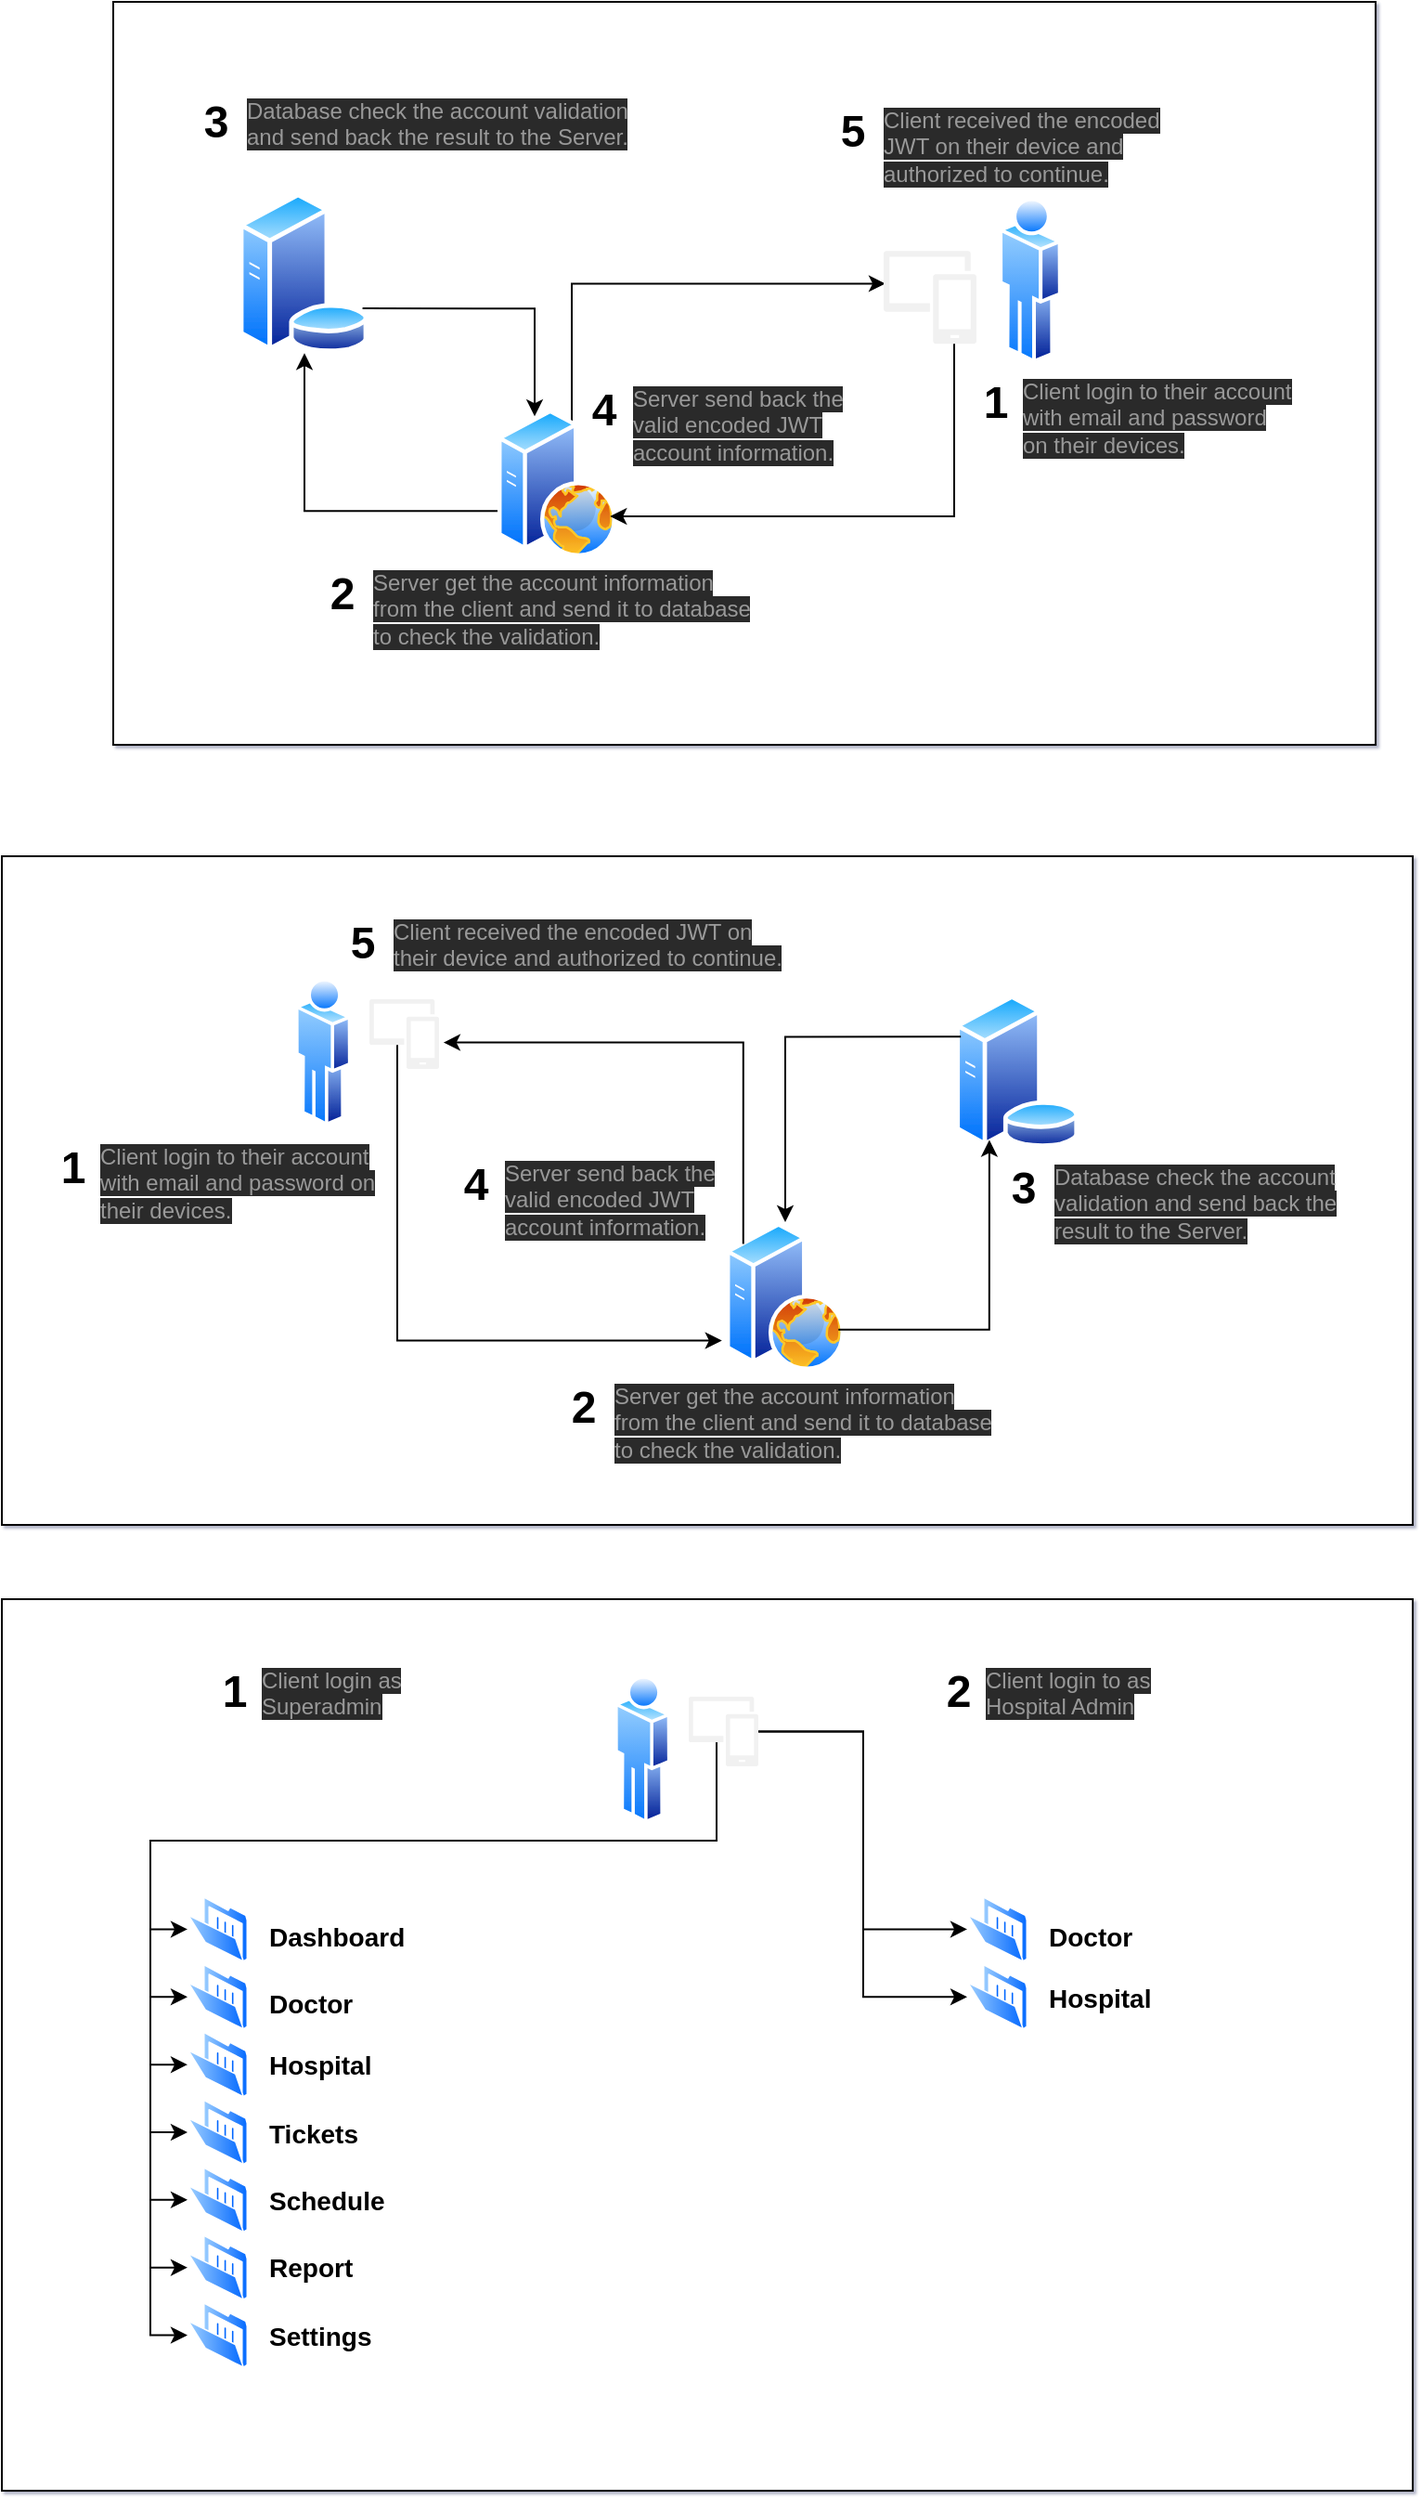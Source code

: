 <mxfile version="13.1.3">
    <diagram id="6hGFLwfOUW9BJ-s0fimq" name="Page-1">
        <mxGraphModel dx="1350" dy="635" grid="1" gridSize="10" guides="1" tooltips="1" connect="1" arrows="1" fold="1" page="1" pageScale="1" pageWidth="827" pageHeight="1169" math="0" shadow="1">
            <root>
                <mxCell id="0"/>
                <mxCell id="27" value="Untitled Layer" parent="0"/>
                <mxCell id="28" value="" style="rounded=0;whiteSpace=wrap;html=1;" parent="27" vertex="1">
                    <mxGeometry x="80" y="120" width="680" height="400" as="geometry"/>
                </mxCell>
                <mxCell id="33" value="" style="rounded=0;whiteSpace=wrap;html=1;border=0;" parent="27" vertex="1">
                    <mxGeometry x="20" y="580" width="760" height="360" as="geometry"/>
                </mxCell>
                <mxCell id="125" value="" style="group" vertex="1" connectable="0" parent="27">
                    <mxGeometry x="20" y="980" width="760" height="480" as="geometry"/>
                </mxCell>
                <mxCell id="86" value="" style="rounded=0;whiteSpace=wrap;html=1;border=0;" vertex="1" parent="125">
                    <mxGeometry width="760" height="480" as="geometry"/>
                </mxCell>
                <mxCell id="87" value="" style="group" vertex="1" connectable="0" parent="125">
                    <mxGeometry x="330" y="40.0" width="77.5" height="81.7" as="geometry"/>
                </mxCell>
                <mxCell id="88" value="" style="aspect=fixed;perimeter=ellipsePerimeter;html=1;align=center;shadow=0;dashed=0;spacingTop=3;image;image=img/lib/active_directory/user.svg;" vertex="1" parent="87">
                    <mxGeometry width="30.23" height="81.7" as="geometry"/>
                </mxCell>
                <mxCell id="89" value="" style="pointerEvents=1;shadow=0;dashed=0;html=1;strokeColor=none;labelPosition=center;verticalLabelPosition=bottom;verticalAlign=top;align=center;fillColor=#f1f1f1;shape=mxgraph.mscae.intune.device_group" vertex="1" parent="87">
                    <mxGeometry x="40" y="12.5" width="37.5" height="37.5" as="geometry"/>
                </mxCell>
                <mxCell id="90" value="" style="group" vertex="1" connectable="0" parent="125">
                    <mxGeometry x="520" y="159.999" width="113.33" height="71.844" as="geometry"/>
                </mxCell>
                <mxCell id="91" value="" style="aspect=fixed;perimeter=ellipsePerimeter;html=1;align=center;shadow=0;dashed=0;spacingTop=3;image;image=img/lib/active_directory/folder_open.svg;" vertex="1" parent="90">
                    <mxGeometry width="32.582" height="35.416" as="geometry"/>
                </mxCell>
                <mxCell id="92" value="" style="aspect=fixed;perimeter=ellipsePerimeter;html=1;align=center;shadow=0;dashed=0;spacingTop=3;image;image=img/lib/active_directory/folder_open.svg;" vertex="1" parent="90">
                    <mxGeometry y="36.429" width="32.582" height="35.416" as="geometry"/>
                </mxCell>
                <mxCell id="93" value="Doctor" style="text;strokeColor=none;fillColor=none;html=1;fontSize=14;fontStyle=1;verticalAlign=middle;align=left;" vertex="1" parent="90">
                    <mxGeometry x="42.499" y="7.286" width="70.831" height="29.143" as="geometry"/>
                </mxCell>
                <mxCell id="94" value="Hospital" style="text;strokeColor=none;fillColor=none;html=1;fontSize=14;fontStyle=1;verticalAlign=middle;align=left;" vertex="1" parent="90">
                    <mxGeometry x="42.499" y="40.071" width="70.831" height="29.143" as="geometry"/>
                </mxCell>
                <mxCell id="95" style="edgeStyle=orthogonalEdgeStyle;rounded=0;orthogonalLoop=1;jettySize=auto;html=1;exitX=1;exitY=0.5;exitDx=0;exitDy=0;exitPerimeter=0;entryX=0;entryY=0.5;entryDx=0;entryDy=0;" edge="1" parent="125" source="89" target="91">
                    <mxGeometry relative="1" as="geometry">
                        <Array as="points">
                            <mxPoint x="464" y="71"/>
                            <mxPoint x="464" y="178"/>
                        </Array>
                    </mxGeometry>
                </mxCell>
                <mxCell id="96" style="edgeStyle=orthogonalEdgeStyle;rounded=0;orthogonalLoop=1;jettySize=auto;html=1;exitX=1;exitY=0.5;exitDx=0;exitDy=0;exitPerimeter=0;entryX=0;entryY=0.5;entryDx=0;entryDy=0;" edge="1" parent="125" source="89" target="92">
                    <mxGeometry relative="1" as="geometry">
                        <Array as="points">
                            <mxPoint x="464" y="71"/>
                            <mxPoint x="464" y="214"/>
                        </Array>
                    </mxGeometry>
                </mxCell>
                <mxCell id="97" style="edgeStyle=orthogonalEdgeStyle;rounded=0;orthogonalLoop=1;jettySize=auto;html=1;exitX=0.4;exitY=0.655;exitDx=0;exitDy=0;exitPerimeter=0;entryX=0;entryY=0.5;entryDx=0;entryDy=0;" edge="1" parent="125" source="89" target="105">
                    <mxGeometry relative="1" as="geometry">
                        <Array as="points">
                            <mxPoint x="385" y="130"/>
                            <mxPoint x="80" y="130"/>
                            <mxPoint x="80" y="178"/>
                        </Array>
                    </mxGeometry>
                </mxCell>
                <mxCell id="98" style="edgeStyle=orthogonalEdgeStyle;rounded=0;orthogonalLoop=1;jettySize=auto;html=1;exitX=0.4;exitY=0.655;exitDx=0;exitDy=0;exitPerimeter=0;entryX=0;entryY=0.5;entryDx=0;entryDy=0;" edge="1" parent="125" source="89" target="106">
                    <mxGeometry relative="1" as="geometry">
                        <Array as="points">
                            <mxPoint x="385" y="130"/>
                            <mxPoint x="80" y="130"/>
                            <mxPoint x="80" y="214"/>
                        </Array>
                    </mxGeometry>
                </mxCell>
                <mxCell id="99" style="edgeStyle=orthogonalEdgeStyle;rounded=0;orthogonalLoop=1;jettySize=auto;html=1;exitX=0.4;exitY=0.655;exitDx=0;exitDy=0;exitPerimeter=0;entryX=0;entryY=0.5;entryDx=0;entryDy=0;" edge="1" parent="125" source="89" target="107">
                    <mxGeometry relative="1" as="geometry">
                        <Array as="points">
                            <mxPoint x="385" y="130"/>
                            <mxPoint x="80" y="130"/>
                            <mxPoint x="80" y="251"/>
                        </Array>
                    </mxGeometry>
                </mxCell>
                <mxCell id="100" style="edgeStyle=orthogonalEdgeStyle;rounded=0;orthogonalLoop=1;jettySize=auto;html=1;exitX=0.4;exitY=0.655;exitDx=0;exitDy=0;exitPerimeter=0;entryX=0;entryY=0.5;entryDx=0;entryDy=0;" edge="1" parent="125" source="89" target="108">
                    <mxGeometry relative="1" as="geometry">
                        <Array as="points">
                            <mxPoint x="385" y="130"/>
                            <mxPoint x="80" y="130"/>
                            <mxPoint x="80" y="287"/>
                        </Array>
                    </mxGeometry>
                </mxCell>
                <mxCell id="101" style="edgeStyle=orthogonalEdgeStyle;rounded=0;orthogonalLoop=1;jettySize=auto;html=1;exitX=0.4;exitY=0.655;exitDx=0;exitDy=0;exitPerimeter=0;entryX=0;entryY=0.5;entryDx=0;entryDy=0;" edge="1" parent="125" source="89" target="110">
                    <mxGeometry relative="1" as="geometry">
                        <Array as="points">
                            <mxPoint x="385" y="130"/>
                            <mxPoint x="80" y="130"/>
                            <mxPoint x="80" y="323"/>
                        </Array>
                    </mxGeometry>
                </mxCell>
                <mxCell id="102" style="edgeStyle=orthogonalEdgeStyle;rounded=0;orthogonalLoop=1;jettySize=auto;html=1;exitX=0.4;exitY=0.655;exitDx=0;exitDy=0;exitPerimeter=0;entryX=0;entryY=0.5;entryDx=0;entryDy=0;" edge="1" parent="125" source="89" target="109">
                    <mxGeometry relative="1" as="geometry">
                        <Array as="points">
                            <mxPoint x="385" y="130"/>
                            <mxPoint x="80" y="130"/>
                            <mxPoint x="80" y="360"/>
                        </Array>
                    </mxGeometry>
                </mxCell>
                <mxCell id="103" style="edgeStyle=orthogonalEdgeStyle;rounded=0;orthogonalLoop=1;jettySize=auto;html=1;exitX=0.4;exitY=0.655;exitDx=0;exitDy=0;exitPerimeter=0;entryX=0;entryY=0.5;entryDx=0;entryDy=0;" edge="1" parent="125" source="89" target="117">
                    <mxGeometry relative="1" as="geometry">
                        <Array as="points">
                            <mxPoint x="385" y="130"/>
                            <mxPoint x="80" y="130"/>
                            <mxPoint x="80" y="396"/>
                        </Array>
                    </mxGeometry>
                </mxCell>
                <mxCell id="104" value="" style="group" vertex="1" connectable="0" parent="125">
                    <mxGeometry x="100" y="160" width="113.33" height="253.987" as="geometry"/>
                </mxCell>
                <mxCell id="105" value="" style="aspect=fixed;perimeter=ellipsePerimeter;html=1;align=center;shadow=0;dashed=0;spacingTop=3;image;image=img/lib/active_directory/folder_open.svg;" vertex="1" parent="104">
                    <mxGeometry width="32.582" height="35.416" as="geometry"/>
                </mxCell>
                <mxCell id="106" value="" style="aspect=fixed;perimeter=ellipsePerimeter;html=1;align=center;shadow=0;dashed=0;spacingTop=3;image;image=img/lib/active_directory/folder_open.svg;" vertex="1" parent="104">
                    <mxGeometry y="36.429" width="32.582" height="35.416" as="geometry"/>
                </mxCell>
                <mxCell id="107" value="" style="aspect=fixed;perimeter=ellipsePerimeter;html=1;align=center;shadow=0;dashed=0;spacingTop=3;image;image=img/lib/active_directory/folder_open.svg;" vertex="1" parent="104">
                    <mxGeometry y="72.857" width="32.582" height="35.416" as="geometry"/>
                </mxCell>
                <mxCell id="108" value="" style="aspect=fixed;perimeter=ellipsePerimeter;html=1;align=center;shadow=0;dashed=0;spacingTop=3;image;image=img/lib/active_directory/folder_open.svg;" vertex="1" parent="104">
                    <mxGeometry y="109.286" width="32.582" height="35.416" as="geometry"/>
                </mxCell>
                <mxCell id="109" value="" style="aspect=fixed;perimeter=ellipsePerimeter;html=1;align=center;shadow=0;dashed=0;spacingTop=3;image;image=img/lib/active_directory/folder_open.svg;" vertex="1" parent="104">
                    <mxGeometry y="182.143" width="32.582" height="35.416" as="geometry"/>
                </mxCell>
                <mxCell id="110" value="" style="aspect=fixed;perimeter=ellipsePerimeter;html=1;align=center;shadow=0;dashed=0;spacingTop=3;image;image=img/lib/active_directory/folder_open.svg;" vertex="1" parent="104">
                    <mxGeometry y="145.714" width="32.582" height="35.416" as="geometry"/>
                </mxCell>
                <mxCell id="111" value="Dashboard" style="text;strokeColor=none;fillColor=none;html=1;fontSize=14;fontStyle=1;verticalAlign=middle;align=left;" vertex="1" parent="104">
                    <mxGeometry x="42.499" y="7.286" width="70.831" height="29.143" as="geometry"/>
                </mxCell>
                <mxCell id="112" value="Doctor" style="text;strokeColor=none;fillColor=none;html=1;fontSize=14;fontStyle=1;verticalAlign=middle;align=left;" vertex="1" parent="104">
                    <mxGeometry x="42.499" y="43.714" width="70.831" height="29.143" as="geometry"/>
                </mxCell>
                <mxCell id="113" value="Hospital" style="text;strokeColor=none;fillColor=none;html=1;fontSize=14;fontStyle=1;verticalAlign=middle;align=left;" vertex="1" parent="104">
                    <mxGeometry x="42.499" y="76.5" width="70.831" height="29.143" as="geometry"/>
                </mxCell>
                <mxCell id="114" value="Tickets" style="text;strokeColor=none;fillColor=none;html=1;fontSize=14;fontStyle=1;verticalAlign=middle;align=left;" vertex="1" parent="104">
                    <mxGeometry x="42.499" y="112.929" width="70.831" height="29.143" as="geometry"/>
                </mxCell>
                <mxCell id="115" value="Schedule" style="text;strokeColor=none;fillColor=none;html=1;fontSize=14;fontStyle=1;verticalAlign=middle;align=left;" vertex="1" parent="104">
                    <mxGeometry x="42.499" y="149.357" width="70.831" height="29.143" as="geometry"/>
                </mxCell>
                <mxCell id="116" value="Report" style="text;strokeColor=none;fillColor=none;html=1;fontSize=14;fontStyle=1;verticalAlign=middle;align=left;" vertex="1" parent="104">
                    <mxGeometry x="42.499" y="185.786" width="70.831" height="29.143" as="geometry"/>
                </mxCell>
                <mxCell id="117" value="" style="aspect=fixed;perimeter=ellipsePerimeter;html=1;align=center;shadow=0;dashed=0;spacingTop=3;image;image=img/lib/active_directory/folder_open.svg;" vertex="1" parent="104">
                    <mxGeometry y="218.571" width="32.582" height="35.416" as="geometry"/>
                </mxCell>
                <mxCell id="118" value="Settings" style="text;strokeColor=none;fillColor=none;html=1;fontSize=14;fontStyle=1;verticalAlign=middle;align=left;" vertex="1" parent="104">
                    <mxGeometry x="42.499" y="222.214" width="70.831" height="29.143" as="geometry"/>
                </mxCell>
                <mxCell id="119" value="" style="group" vertex="1" connectable="0" parent="125">
                    <mxGeometry x="500" y="30.0" width="120" height="40.0" as="geometry"/>
                </mxCell>
                <mxCell id="120" value="&lt;span style=&quot;color: rgb(153 , 153 , 153) ; font-family: &amp;#34;helvetica&amp;#34; ; font-size: 12px ; font-style: normal ; font-weight: 400 ; letter-spacing: normal ; text-align: center ; text-indent: 0px ; text-transform: none ; word-spacing: 0px ; background-color: rgb(42 , 42 , 42) ; float: none ; display: inline&quot;&gt;Client login to as Hospital Admin&lt;br&gt;&lt;/span&gt;" style="text;whiteSpace=wrap;html=1;align=left;" vertex="1" parent="119">
                    <mxGeometry x="28" y="5.684e-14" width="92" height="40" as="geometry"/>
                </mxCell>
                <mxCell id="121" value="2" style="text;strokeColor=none;fillColor=none;html=1;fontSize=24;fontStyle=1;verticalAlign=middle;align=center;" vertex="1" parent="119">
                    <mxGeometry width="30" height="40" as="geometry"/>
                </mxCell>
                <mxCell id="122" value="" style="group" vertex="1" connectable="0" parent="125">
                    <mxGeometry x="110" y="30.0" width="110" height="40.0" as="geometry"/>
                </mxCell>
                <mxCell id="123" value="&lt;span style=&quot;color: rgb(153 , 153 , 153) ; font-family: &amp;#34;helvetica&amp;#34; ; font-size: 12px ; font-style: normal ; font-weight: 400 ; letter-spacing: normal ; text-align: center ; text-indent: 0px ; text-transform: none ; word-spacing: 0px ; background-color: rgb(42 , 42 , 42) ; float: none ; display: inline&quot;&gt;Client login as Superadmin&lt;br&gt;&lt;/span&gt;" style="text;whiteSpace=wrap;html=1;align=left;" vertex="1" parent="122">
                    <mxGeometry x="28" y="5.684e-14" width="82" height="40" as="geometry"/>
                </mxCell>
                <mxCell id="124" value="1" style="text;strokeColor=none;fillColor=none;html=1;fontSize=24;fontStyle=1;verticalAlign=middle;align=center;" vertex="1" parent="122">
                    <mxGeometry width="30" height="40" as="geometry"/>
                </mxCell>
                <mxCell id="1" style="" parent="0"/>
                <mxCell id="5" style="edgeStyle=orthogonalEdgeStyle;rounded=0;orthogonalLoop=1;jettySize=auto;html=1;exitX=0;exitY=0.25;exitDx=0;exitDy=0;" parent="1" source="2" target="3" edge="1">
                    <mxGeometry relative="1" as="geometry">
                        <mxPoint x="247" y="309.09" as="targetPoint"/>
                        <Array as="points">
                            <mxPoint x="290" y="394.09"/>
                            <mxPoint x="183" y="394.09"/>
                        </Array>
                    </mxGeometry>
                </mxCell>
                <mxCell id="18" style="edgeStyle=orthogonalEdgeStyle;rounded=0;orthogonalLoop=1;jettySize=auto;html=1;entryX=0.02;entryY=0.352;entryDx=0;entryDy=0;entryPerimeter=0;exitX=0.313;exitY=0.188;exitDx=0;exitDy=0;exitPerimeter=0;" parent="1" source="2" target="17" edge="1">
                    <mxGeometry relative="1" as="geometry">
                        <mxPoint x="333" y="354.09" as="sourcePoint"/>
                        <Array as="points">
                            <mxPoint x="327" y="354.09"/>
                            <mxPoint x="327" y="272.09"/>
                        </Array>
                    </mxGeometry>
                </mxCell>
                <mxCell id="2" value="" style="aspect=fixed;perimeter=ellipsePerimeter;html=1;align=center;shadow=0;dashed=0;spacingTop=3;image;image=img/lib/active_directory/web_server.svg;" parent="1" vertex="1">
                    <mxGeometry x="287" y="339.09" width="64" height="80" as="geometry"/>
                </mxCell>
                <mxCell id="6" style="edgeStyle=orthogonalEdgeStyle;rounded=0;orthogonalLoop=1;jettySize=auto;html=1;exitX=1;exitY=0.75;exitDx=0;exitDy=0;" parent="1" source="3" edge="1">
                    <mxGeometry relative="1" as="geometry">
                        <mxPoint x="307" y="343.09" as="targetPoint"/>
                        <Array as="points">
                            <mxPoint x="307" y="285.09"/>
                            <mxPoint x="307" y="343.09"/>
                        </Array>
                    </mxGeometry>
                </mxCell>
                <mxCell id="3" value="" style="aspect=fixed;perimeter=ellipsePerimeter;html=1;align=center;shadow=0;dashed=0;spacingTop=3;image;image=img/lib/active_directory/database_server.svg;" parent="1" vertex="1">
                    <mxGeometry x="147" y="222.5" width="71" height="86.59" as="geometry"/>
                </mxCell>
                <mxCell id="9" style="edgeStyle=orthogonalEdgeStyle;rounded=0;orthogonalLoop=1;jettySize=auto;html=1;exitX=0.76;exitY=0.992;exitDx=0;exitDy=0;exitPerimeter=0;entryX=1;entryY=0.75;entryDx=0;entryDy=0;" parent="1" source="17" target="2" edge="1">
                    <mxGeometry relative="1" as="geometry">
                        <mxPoint x="357" y="404.09" as="targetPoint"/>
                        <Array as="points">
                            <mxPoint x="533" y="397.09"/>
                        </Array>
                    </mxGeometry>
                </mxCell>
                <mxCell id="8" value="" style="aspect=fixed;perimeter=ellipsePerimeter;html=1;align=center;shadow=0;dashed=0;spacingTop=3;image;image=img/lib/active_directory/user.svg;" parent="1" vertex="1">
                    <mxGeometry x="557" y="224.09" width="33.93" height="91.7" as="geometry"/>
                </mxCell>
                <mxCell id="13" value="&lt;span style=&quot;color: rgb(153 , 153 , 153) ; font-family: &amp;#34;helvetica&amp;#34; ; font-size: 12px ; font-style: normal ; font-weight: 400 ; letter-spacing: normal ; text-align: center ; text-indent: 0px ; text-transform: none ; word-spacing: 0px ; background-color: rgb(42 , 42 , 42) ; float: none ; display: inline&quot;&gt;Client login to their account with email and password on their devices.&lt;br&gt;&lt;/span&gt;" style="text;whiteSpace=wrap;html=1;align=left;" parent="1" vertex="1">
                    <mxGeometry x="568" y="315.79" width="150" height="54.21" as="geometry"/>
                </mxCell>
                <mxCell id="14" value="&lt;span style=&quot;color: rgb(153 , 153 , 153) ; font-family: &amp;#34;helvetica&amp;#34; ; font-size: 12px ; font-style: normal ; font-weight: 400 ; letter-spacing: normal ; text-align: center ; text-indent: 0px ; text-transform: none ; word-spacing: 0px ; background-color: rgb(42 , 42 , 42) ; float: none ; display: inline&quot;&gt;Server get the account information from the client and send it to database to check the validation.&lt;br&gt;&lt;/span&gt;" style="text;whiteSpace=wrap;html=1;align=left;" parent="1" vertex="1">
                    <mxGeometry x="218" y="419.09" width="212" height="50" as="geometry"/>
                </mxCell>
                <mxCell id="15" value="&lt;span style=&quot;color: rgb(153 , 153 , 153) ; font-family: &amp;#34;helvetica&amp;#34; ; font-size: 12px ; font-style: normal ; font-weight: 400 ; letter-spacing: normal ; text-align: center ; text-indent: 0px ; text-transform: none ; word-spacing: 0px ; background-color: rgb(42 , 42 , 42) ; float: none ; display: inline&quot;&gt;Database check the account validation and send back the result to the Server.&lt;br&gt;&lt;/span&gt;" style="text;whiteSpace=wrap;html=1;align=left;" parent="1" vertex="1">
                    <mxGeometry x="150" y="165.25" width="230" height="43.75" as="geometry"/>
                </mxCell>
                <mxCell id="17" value="" style="pointerEvents=1;shadow=0;dashed=0;html=1;strokeColor=none;labelPosition=center;verticalLabelPosition=bottom;verticalAlign=top;align=center;fillColor=#f1f1f1;shape=mxgraph.mscae.intune.device_group" parent="1" vertex="1">
                    <mxGeometry x="495" y="254.09" width="50" height="50" as="geometry"/>
                </mxCell>
                <mxCell id="19" value="&lt;span style=&quot;color: rgb(153 , 153 , 153) ; font-family: &amp;#34;helvetica&amp;#34; ; font-size: 12px ; font-style: normal ; font-weight: 400 ; letter-spacing: normal ; text-align: center ; text-indent: 0px ; text-transform: none ; word-spacing: 0px ; background-color: rgb(42 , 42 , 42) ; float: none ; display: inline&quot;&gt;Server send back the valid encoded JWT account information.&lt;br&gt;&lt;/span&gt;" style="text;whiteSpace=wrap;html=1;align=left;" parent="1" vertex="1">
                    <mxGeometry x="358" y="320" width="141" height="50" as="geometry"/>
                </mxCell>
                <mxCell id="20" value="&lt;span style=&quot;color: rgb(153 , 153 , 153) ; font-family: &amp;#34;helvetica&amp;#34; ; font-size: 12px ; font-style: normal ; font-weight: 400 ; letter-spacing: normal ; text-align: center ; text-indent: 0px ; text-transform: none ; word-spacing: 0px ; background-color: rgb(42 , 42 , 42) ; float: none ; display: inline&quot;&gt;Client received the encoded JWT on their device and authorized to continue.&lt;br&gt;&lt;/span&gt;" style="text;whiteSpace=wrap;html=1;align=left;" parent="1" vertex="1">
                    <mxGeometry x="493" y="170" width="167" height="52.5" as="geometry"/>
                </mxCell>
                <mxCell id="21" value="1" style="text;strokeColor=none;fillColor=none;html=1;fontSize=24;fontStyle=1;verticalAlign=middle;align=center;" parent="1" vertex="1">
                    <mxGeometry x="540" y="315.79" width="30" height="40" as="geometry"/>
                </mxCell>
                <mxCell id="22" value="2" style="text;strokeColor=none;fillColor=none;html=1;fontSize=24;fontStyle=1;verticalAlign=middle;align=center;" parent="1" vertex="1">
                    <mxGeometry x="188" y="419.09" width="30" height="40" as="geometry"/>
                </mxCell>
                <mxCell id="23" value="3" style="text;strokeColor=none;fillColor=none;html=1;fontSize=24;fontStyle=1;verticalAlign=middle;align=center;" parent="1" vertex="1">
                    <mxGeometry x="120" y="165.25" width="30" height="40" as="geometry"/>
                </mxCell>
                <mxCell id="24" value="4" style="text;strokeColor=none;fillColor=none;html=1;fontSize=24;fontStyle=1;verticalAlign=middle;align=center;" parent="1" vertex="1">
                    <mxGeometry x="329" y="320" width="30" height="40" as="geometry"/>
                </mxCell>
                <mxCell id="25" value="5" style="text;strokeColor=none;fillColor=none;html=1;fontSize=24;fontStyle=1;verticalAlign=middle;align=center;" parent="1" vertex="1">
                    <mxGeometry x="463" y="170" width="30" height="40" as="geometry"/>
                </mxCell>
                <mxCell id="85" value="" style="group" parent="1" vertex="1" connectable="0">
                    <mxGeometry x="43" y="607" width="705" height="300.0" as="geometry"/>
                </mxCell>
                <mxCell id="69" value="" style="group" parent="85" vertex="1" connectable="0">
                    <mxGeometry x="275" y="250.0" width="242" height="50" as="geometry"/>
                </mxCell>
                <mxCell id="42" value="&lt;span style=&quot;color: rgb(153 , 153 , 153) ; font-family: &amp;#34;helvetica&amp;#34; ; font-size: 12px ; font-style: normal ; font-weight: 400 ; letter-spacing: normal ; text-align: center ; text-indent: 0px ; text-transform: none ; word-spacing: 0px ; background-color: rgb(42 , 42 , 42) ; float: none ; display: inline&quot;&gt;Server get the account information from the client and send it to database to check the validation.&lt;br&gt;&lt;/span&gt;" style="text;whiteSpace=wrap;html=1;align=left;" parent="69" vertex="1">
                    <mxGeometry x="30" width="212" height="50" as="geometry"/>
                </mxCell>
                <mxCell id="48" value="2" style="text;strokeColor=none;fillColor=none;html=1;fontSize=24;fontStyle=1;verticalAlign=middle;align=center;" parent="69" vertex="1">
                    <mxGeometry width="30" height="40" as="geometry"/>
                </mxCell>
                <mxCell id="38" value="" style="aspect=fixed;perimeter=ellipsePerimeter;html=1;align=center;shadow=0;dashed=0;spacingTop=3;image;image=img/lib/active_directory/database_server.svg;" parent="85" vertex="1">
                    <mxGeometry x="490" y="47.41" width="67.72" height="82.59" as="geometry"/>
                </mxCell>
                <mxCell id="36" value="" style="aspect=fixed;perimeter=ellipsePerimeter;html=1;align=center;shadow=0;dashed=0;spacingTop=3;image;image=img/lib/active_directory/web_server.svg;" parent="85" vertex="1">
                    <mxGeometry x="367" y="170.0" width="64" height="80" as="geometry"/>
                </mxCell>
                <mxCell id="62" style="edgeStyle=orthogonalEdgeStyle;rounded=0;orthogonalLoop=1;jettySize=auto;html=1;exitX=1;exitY=0.75;exitDx=0;exitDy=0;entryX=0.25;entryY=1;entryDx=0;entryDy=0;" parent="85" source="36" target="38" edge="1">
                    <mxGeometry relative="1" as="geometry"/>
                </mxCell>
                <mxCell id="64" style="edgeStyle=orthogonalEdgeStyle;rounded=0;orthogonalLoop=1;jettySize=auto;html=1;exitX=0;exitY=0.25;exitDx=0;exitDy=0;entryX=0.5;entryY=0;entryDx=0;entryDy=0;" parent="85" source="38" target="36" edge="1">
                    <mxGeometry relative="1" as="geometry"/>
                </mxCell>
                <mxCell id="72" value="" style="group" parent="85" vertex="1" connectable="0">
                    <mxGeometry x="217" y="130" width="170" height="60" as="geometry"/>
                </mxCell>
                <mxCell id="45" value="&lt;span style=&quot;color: rgb(153 , 153 , 153) ; font-family: &amp;#34;helvetica&amp;#34; ; font-size: 12px ; font-style: normal ; font-weight: 400 ; letter-spacing: normal ; text-align: center ; text-indent: 0px ; text-transform: none ; word-spacing: 0px ; background-color: rgb(42 , 42 , 42) ; float: none ; display: inline&quot;&gt;Server send back the valid encoded JWT account information.&lt;br&gt;&lt;/span&gt;" style="text;whiteSpace=wrap;html=1;align=left;" parent="72" vertex="1">
                    <mxGeometry x="29" width="141" height="60" as="geometry"/>
                </mxCell>
                <mxCell id="50" value="4" style="text;strokeColor=none;fillColor=none;html=1;fontSize=24;fontStyle=1;verticalAlign=middle;align=center;" parent="72" vertex="1">
                    <mxGeometry width="30" height="40" as="geometry"/>
                </mxCell>
                <mxCell id="75" value="" style="group" parent="85" vertex="1" connectable="0">
                    <mxGeometry x="156" width="250" height="52.5" as="geometry"/>
                </mxCell>
                <mxCell id="46" value="&lt;span style=&quot;color: rgb(153 , 153 , 153) ; font-family: &amp;#34;helvetica&amp;#34; ; font-size: 12px ; font-style: normal ; font-weight: 400 ; letter-spacing: normal ; text-align: center ; text-indent: 0px ; text-transform: none ; word-spacing: 0px ; background-color: rgb(42 , 42 , 42) ; float: none ; display: inline&quot;&gt;Client received the encoded JWT on their device and authorized to continue.&lt;br&gt;&lt;/span&gt;" style="text;whiteSpace=wrap;html=1;align=left;" parent="75" vertex="1">
                    <mxGeometry x="30" width="220" height="52.5" as="geometry"/>
                </mxCell>
                <mxCell id="51" value="5" style="text;strokeColor=none;fillColor=none;html=1;fontSize=24;fontStyle=1;verticalAlign=middle;align=center;" parent="75" vertex="1">
                    <mxGeometry width="30" height="40" as="geometry"/>
                </mxCell>
                <mxCell id="76" value="" style="group" parent="85" vertex="1" connectable="0">
                    <mxGeometry x="135" y="30.0" width="90" height="91.7" as="geometry"/>
                </mxCell>
                <mxCell id="40" value="" style="aspect=fixed;perimeter=ellipsePerimeter;html=1;align=center;shadow=0;dashed=0;spacingTop=3;image;image=img/lib/active_directory/user.svg;" parent="76" vertex="1">
                    <mxGeometry y="7.5" width="30.23" height="81.7" as="geometry"/>
                </mxCell>
                <mxCell id="44" value="" style="pointerEvents=1;shadow=0;dashed=0;html=1;strokeColor=none;labelPosition=center;verticalLabelPosition=bottom;verticalAlign=top;align=center;fillColor=#f1f1f1;shape=mxgraph.mscae.intune.device_group" parent="76" vertex="1">
                    <mxGeometry x="40" y="20" width="37.5" height="37.5" as="geometry"/>
                </mxCell>
                <mxCell id="66" style="edgeStyle=orthogonalEdgeStyle;rounded=0;orthogonalLoop=1;jettySize=auto;html=1;exitX=0;exitY=0;exitDx=0;exitDy=0;entryX=1.065;entryY=0.621;entryDx=0;entryDy=0;entryPerimeter=0;" parent="85" source="36" target="44" edge="1">
                    <mxGeometry relative="1" as="geometry">
                        <mxPoint x="224.72" y="74" as="targetPoint"/>
                        <Array as="points">
                            <mxPoint x="377" y="73"/>
                        </Array>
                    </mxGeometry>
                </mxCell>
                <mxCell id="81" value="" style="group" parent="85" vertex="1" connectable="0">
                    <mxGeometry y="120.7" width="180" height="72.05" as="geometry"/>
                </mxCell>
                <mxCell id="41" value="&lt;span style=&quot;color: rgb(153 , 153 , 153) ; font-family: &amp;#34;helvetica&amp;#34; ; font-size: 12px ; font-style: normal ; font-weight: 400 ; letter-spacing: normal ; text-align: center ; text-indent: 0px ; text-transform: none ; word-spacing: 0px ; background-color: rgb(42 , 42 , 42) ; float: none ; display: inline&quot;&gt;Client login to their account with email and password on their devices.&lt;br&gt;&lt;/span&gt;" style="text;whiteSpace=wrap;html=1;align=left;" parent="81" vertex="1">
                    <mxGeometry x="28" width="152" height="72.05" as="geometry"/>
                </mxCell>
                <mxCell id="47" value="1" style="text;strokeColor=none;fillColor=none;html=1;fontSize=24;fontStyle=1;verticalAlign=middle;align=center;" parent="81" vertex="1">
                    <mxGeometry width="30" height="40" as="geometry"/>
                </mxCell>
                <mxCell id="82" value="" style="group" parent="85" vertex="1" connectable="0">
                    <mxGeometry x="512.0" y="132" width="193.0" height="70" as="geometry"/>
                </mxCell>
                <mxCell id="43" value="&lt;span style=&quot;color: rgb(153 , 153 , 153) ; font-family: &amp;#34;helvetica&amp;#34; ; font-size: 12px ; font-style: normal ; font-weight: 400 ; letter-spacing: normal ; text-align: center ; text-indent: 0px ; text-transform: none ; word-spacing: 0px ; background-color: rgb(42 , 42 , 42) ; float: none ; display: inline&quot;&gt;Database check the account validation and send back the result to the Server.&lt;br&gt;&lt;/span&gt;" style="text;whiteSpace=wrap;html=1;align=left;" parent="82" vertex="1">
                    <mxGeometry x="30.0" width="163" height="70" as="geometry"/>
                </mxCell>
                <mxCell id="49" value="3" style="text;strokeColor=none;fillColor=none;html=1;fontSize=24;fontStyle=1;verticalAlign=middle;align=center;" parent="82" vertex="1">
                    <mxGeometry y="2.274e-13" width="30" height="40" as="geometry"/>
                </mxCell>
                <mxCell id="84" style="edgeStyle=orthogonalEdgeStyle;rounded=0;orthogonalLoop=1;jettySize=auto;html=1;exitX=0.4;exitY=0.655;exitDx=0;exitDy=0;exitPerimeter=0;entryX=-0.033;entryY=0.797;entryDx=0;entryDy=0;entryPerimeter=0;" parent="85" source="44" target="36" edge="1">
                    <mxGeometry relative="1" as="geometry">
                        <Array as="points">
                            <mxPoint x="190" y="234"/>
                        </Array>
                    </mxGeometry>
                </mxCell>
            </root>
        </mxGraphModel>
    </diagram>
</mxfile>